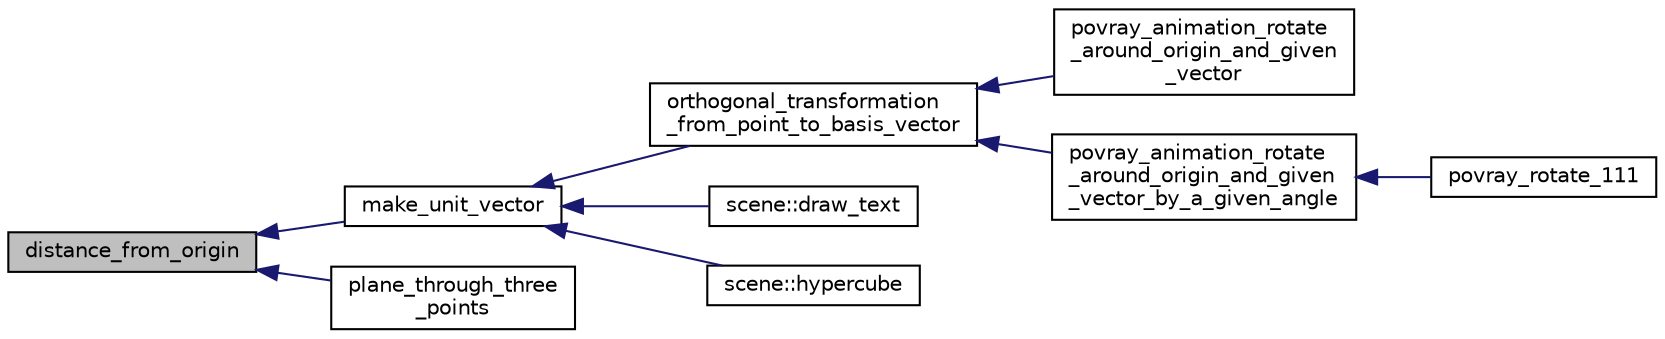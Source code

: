 digraph "distance_from_origin"
{
  edge [fontname="Helvetica",fontsize="10",labelfontname="Helvetica",labelfontsize="10"];
  node [fontname="Helvetica",fontsize="10",shape=record];
  rankdir="LR";
  Node24 [label="distance_from_origin",height=0.2,width=0.4,color="black", fillcolor="grey75", style="filled", fontcolor="black"];
  Node24 -> Node25 [dir="back",color="midnightblue",fontsize="10",style="solid",fontname="Helvetica"];
  Node25 [label="make_unit_vector",height=0.2,width=0.4,color="black", fillcolor="white", style="filled",URL="$d0/d22/numerics_8_c.html#a28667aa4465cfaa03ff51b2e14862003"];
  Node25 -> Node26 [dir="back",color="midnightblue",fontsize="10",style="solid",fontname="Helvetica"];
  Node26 [label="orthogonal_transformation\l_from_point_to_basis_vector",height=0.2,width=0.4,color="black", fillcolor="white", style="filled",URL="$d0/d22/numerics_8_c.html#ab5eb2d6199ca4f75bc7e03f06206f7b0"];
  Node26 -> Node27 [dir="back",color="midnightblue",fontsize="10",style="solid",fontname="Helvetica"];
  Node27 [label="povray_animation_rotate\l_around_origin_and_given\l_vector",height=0.2,width=0.4,color="black", fillcolor="white", style="filled",URL="$d4/d74/util_8_c.html#a53d2d31f5064dd2959cd09f37455b4f3"];
  Node26 -> Node28 [dir="back",color="midnightblue",fontsize="10",style="solid",fontname="Helvetica"];
  Node28 [label="povray_animation_rotate\l_around_origin_and_given\l_vector_by_a_given_angle",height=0.2,width=0.4,color="black", fillcolor="white", style="filled",URL="$d4/d74/util_8_c.html#a2245663061067c9ef37c6f7a726f073f"];
  Node28 -> Node29 [dir="back",color="midnightblue",fontsize="10",style="solid",fontname="Helvetica"];
  Node29 [label="povray_rotate_111",height=0.2,width=0.4,color="black", fillcolor="white", style="filled",URL="$d4/d74/util_8_c.html#a3bba4ee5b9b9b1d17d6a4decac31797e"];
  Node25 -> Node30 [dir="back",color="midnightblue",fontsize="10",style="solid",fontname="Helvetica"];
  Node30 [label="scene::draw_text",height=0.2,width=0.4,color="black", fillcolor="white", style="filled",URL="$df/db1/classscene.html#a293886f37e26c99e4f30c81ff051c9f1"];
  Node25 -> Node31 [dir="back",color="midnightblue",fontsize="10",style="solid",fontname="Helvetica"];
  Node31 [label="scene::hypercube",height=0.2,width=0.4,color="black", fillcolor="white", style="filled",URL="$df/db1/classscene.html#a1200e448c2371ab44c612dcfd34c0eea"];
  Node24 -> Node32 [dir="back",color="midnightblue",fontsize="10",style="solid",fontname="Helvetica"];
  Node32 [label="plane_through_three\l_points",height=0.2,width=0.4,color="black", fillcolor="white", style="filled",URL="$d0/d22/numerics_8_c.html#a5ee8d7aa71a25aacacd677dcd002faed"];
}
